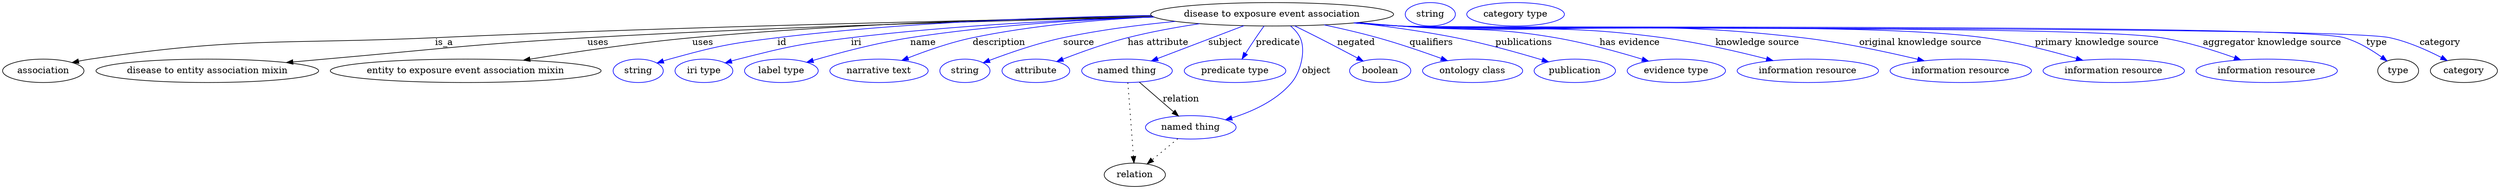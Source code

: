digraph {
	graph [bb="0,0,3828.7,283"];
	node [label="\N"];
	"disease to exposure event association"	[height=0.5,
		label="disease to exposure event association",
		pos="1947.4,265",
		width=5.1815];
	association	[height=0.5,
		pos="62.394,178",
		width=1.7332];
	"disease to exposure event association" -> association	[label=is_a,
		lp="676.39,221.5",
		pos="e,106.48,190.8 1765.4,261.05 1516.3,256.56 1055.3,246.6 662.39,229 427.06,218.46 366.36,230.89 133.39,196 127.91,195.18 122.23,194.14 \
116.57,192.99"];
	"disease to entity association mixin"	[height=0.5,
		pos="313.39,178",
		width=4.7482];
	"disease to exposure event association" -> "disease to entity association mixin"	[label=uses,
		lp="911.89,221.5",
		pos="e,434.89,190.68 1766.2,260.65 1556.5,256.15 1200.7,246.6 895.39,229 716.42,218.68 671.97,211.76 493.39,196 477.73,194.62 461.3,193.12 \
445.01,191.62"];
	"entity to exposure event association mixin"	[height=0.5,
		pos="710.39,178",
		width=5.7773];
	"disease to exposure event association" -> "entity to exposure event association mixin"	[label=uses,
		lp="1072.9,221.5",
		pos="e,798.62,194.34 1762.7,262.35 1582.3,259.42 1300,251.32 1056.4,229 972.43,221.31 877.71,207.24 808.63,195.98"];
	id	[color=blue,
		height=0.5,
		label=string,
		pos="974.39,178",
		width=1.0652];
	"disease to exposure event association" -> id	[color=blue,
		label=id,
		lp="1194.4,221.5",
		pos="e,1003.4,190.01 1761.7,263.28 1607.4,260.8 1382.4,252.85 1187.4,229 1113.2,219.92 1094.5,215.87 1022.4,196 1019.3,195.14 1016.1,\
194.18 1012.9,193.17",
		style=solid];
	iri	[color=blue,
		height=0.5,
		label="iri type",
		pos="1075.4,178",
		width=1.2277];
	"disease to exposure event association" -> iri	[color=blue,
		label=iri,
		lp="1308.4,221.5",
		pos="e,1108.3,190.23 1765.9,260.75 1635.9,256.82 1456.9,248.15 1300.4,229 1223.1,219.54 1203.8,215.26 1128.4,196 1125,195.14 1121.5,194.18 \
1118,193.17",
		style=solid];
	name	[color=blue,
		height=0.5,
		label="label type",
		pos="1194.4,178",
		width=1.5707];
	"disease to exposure event association" -> name	[color=blue,
		label=name,
		lp="1411.4,221.5",
		pos="e,1233.2,191.15 1765.6,260.98 1656.5,257.08 1515.4,248.35 1391.4,229 1340,220.97 1282.4,205.6 1242.8,194.01",
		style=solid];
	description	[color=blue,
		height=0.5,
		label="narrative text",
		pos="1344.4,178",
		width=2.0943];
	"disease to exposure event association" -> description	[color=blue,
		label=description,
		lp="1527.9,221.5",
		pos="e,1379.2,194.05 1765.4,261.04 1680.2,256.89 1577.8,247.92 1487.4,229 1453.4,221.9 1416.5,208.83 1388.7,197.84",
		style=solid];
	source	[color=blue,
		height=0.5,
		label=string,
		pos="1476.4,178",
		width=1.0652];
	"disease to exposure event association" -> source	[color=blue,
		label=source,
		lp="1650.4,221.5",
		pos="e,1504.3,190.43 1798.6,254.06 1744,248.77 1682.1,240.82 1626.4,229 1587.2,220.67 1543.9,205.58 1514,194.15",
		style=solid];
	"has attribute"	[color=blue,
		height=0.5,
		label=attribute,
		pos="1584.4,178",
		width=1.4443];
	"disease to exposure event association" -> "has attribute"	[color=blue,
		label="has attribute",
		lp="1772.4,221.5",
		pos="e,1616.4,192.24 1835.9,250.53 1800.3,245.14 1760.9,238.02 1725.4,229 1691.2,220.31 1653.5,206.75 1625.7,195.94",
		style=solid];
	subject	[color=blue,
		height=0.5,
		label="named thing",
		pos="1724.4,178",
		width=1.9318];
	"disease to exposure event association" -> subject	[color=blue,
		label=subject,
		lp="1875.4,221.5",
		pos="e,1761.9,193.29 1903.9,247.41 1865.8,232.89 1810.6,211.85 1771.5,196.94",
		style=solid];
	predicate	[color=blue,
		height=0.5,
		label="predicate type",
		pos="1890.4,178",
		width=2.1665];
	"disease to exposure event association" -> predicate	[color=blue,
		label=predicate,
		lp="1956.4,221.5",
		pos="e,1901.1,196.27 1935,247.03 1930.9,241.34 1926.4,234.94 1922.4,229 1917.1,221.19 1911.5,212.57 1906.5,204.72",
		style=solid];
	object	[color=blue,
		height=0.5,
		label="named thing",
		pos="1822.4,91",
		width=1.9318];
	"disease to exposure event association" -> object	[color=blue,
		label=object,
		lp="2015.4,178",
		pos="e,1875.7,102.61 1975.7,246.98 1981.6,241.98 1987.1,235.95 1990.4,229 1999.4,210.13 1991.7,177.12 1977.4,160 1954.2,132.22 1917.4,\
115.43 1885.5,105.49",
		style=solid];
	negated	[color=blue,
		height=0.5,
		label=boolean,
		pos="2113.4,178",
		width=1.2999];
	"disease to exposure event association" -> negated	[color=blue,
		label=negated,
		lp="2076.4,221.5",
		pos="e,2087.3,192.98 1981.8,247.27 1993.4,241.54 2006.5,235.05 2018.4,229 2038.3,218.84 2060.5,207.21 2078.4,197.73",
		style=solid];
	qualifiers	[color=blue,
		height=0.5,
		label="ontology class",
		pos="2254.4,178",
		width=2.1304];
	"disease to exposure event association" -> qualifiers	[color=blue,
		label=qualifiers,
		lp="2191.9,221.5",
		pos="e,2216,193.64 2027.4,248.7 2053.7,243.14 2082.9,236.39 2109.4,229 2142.2,219.84 2178.4,207.35 2206.5,197.14",
		style=solid];
	publications	[color=blue,
		height=0.5,
		label=publication,
		pos="2411.4,178",
		width=1.7332];
	"disease to exposure event association" -> publications	[color=blue,
		label=publications,
		lp="2334.4,221.5",
		pos="e,2371.3,191.81 2076.5,251.95 2124.7,246.41 2179.8,238.84 2229.4,229 2274.6,220.03 2325.2,205.8 2361.5,194.82",
		style=solid];
	"has evidence"	[color=blue,
		height=0.5,
		label="evidence type",
		pos="2567.4,178",
		width=2.0943];
	"disease to exposure event association" -> "has evidence"	[color=blue,
		label="has evidence",
		lp="2495.9,221.5",
		pos="e,2524.9,192.94 2080,252.3 2101.2,250.48 2122.9,248.66 2143.4,247 2249.6,238.4 2277.4,246.98 2382.4,229 2427.8,221.22 2478.2,207.23 \
2514.9,196.02",
		style=solid];
	"knowledge source"	[color=blue,
		height=0.5,
		label="information resource",
		pos="2769.4,178",
		width=3.015];
	"disease to exposure event association" -> "knowledge source"	[color=blue,
		label="knowledge source",
		lp="2691.9,221.5",
		pos="e,2715.8,193.81 2076.8,252.01 2099,250.17 2121.8,248.42 2143.4,247 2322.3,235.25 2368.7,252.7 2546.4,229 2600.9,221.73 2661.7,207.69 \
2706,196.33",
		style=solid];
	"original knowledge source"	[color=blue,
		height=0.5,
		label="information resource",
		pos="3004.4,178",
		width=3.015];
	"disease to exposure event association" -> "original knowledge source"	[color=blue,
		label="original knowledge source",
		lp="2942.4,221.5",
		pos="e,2948.1,193.41 2075.2,251.85 2097.9,250 2121.3,248.28 2143.4,247 2417.3,231.14 2487.9,260.65 2760.4,229 2821.3,221.93 2889.5,207.36 \
2938.3,195.76",
		style=solid];
	"primary knowledge source"	[color=blue,
		height=0.5,
		label="information resource",
		pos="3239.4,178",
		width=3.015];
	"disease to exposure event association" -> "primary knowledge source"	[color=blue,
		label="primary knowledge source",
		lp="3213.4,221.5",
		pos="e,3191.7,194.21 2074.1,251.77 2097.1,249.9 2121,248.2 2143.4,247 2342.5,236.38 2842.8,255.46 3040.4,229 3088.9,222.51 3142.6,208.59 \
3182,197.08",
		style=solid];
	"aggregator knowledge source"	[color=blue,
		height=0.5,
		label="information resource",
		pos="3474.4,178",
		width=3.015];
	"disease to exposure event association" -> "aggregator knowledge source"	[color=blue,
		label="aggregator knowledge source",
		lp="3482.9,221.5",
		pos="e,3434.5,194.79 2073.6,251.73 2096.8,249.85 2120.8,248.15 2143.4,247 2273.1,240.38 3184.1,249.36 3312.4,229 3351.1,222.85 3393.4,\
209.56 3425.1,198.23",
		style=solid];
	type	[height=0.5,
		pos="3676.4,178",
		width=0.86659];
	"disease to exposure event association" -> type	[color=blue,
		label=type,
		lp="3643.4,221.5",
		pos="e,3659.2,193.11 2073.3,251.69 2096.6,249.81 2120.7,248.12 2143.4,247 2223.9,243.02 3515.9,251.05 3593.4,229 3614.4,223.02 3635.5,\
210.23 3651.1,199.08",
		style=solid];
	category	[height=0.5,
		pos="3777.4,178",
		width=1.4263];
	"disease to exposure event association" -> category	[color=blue,
		label=category,
		lp="3740.9,221.5",
		pos="e,3751.7,193.86 2073.3,251.68 2096.6,249.8 2120.7,248.12 2143.4,247 2227.7,242.85 3580.8,246.82 3663.4,229 3691.3,222.98 3720.8,\
209.85 3742.8,198.56",
		style=solid];
	subject -> object	[label=relation,
		lp="1807.4,134.5",
		pos="e,1803.6,108.34 1743.3,160.61 1758.2,147.68 1779.2,129.47 1795.8,115.07"];
	relation	[height=0.5,
		pos="1736.4,18",
		width=1.2999];
	subject -> relation	[pos="e,1735.1,36.188 1725.7,159.79 1727.8,132.48 1731.8,78.994 1734.3,46.38",
		style=dotted];
	object -> relation	[pos="e,1755.3,34.647 1802.4,73.533 1790.8,63.922 1776,51.669 1763.3,41.213",
		style=dotted];
	association_type	[color=blue,
		height=0.5,
		label=string,
		pos="2190.4,265",
		width=1.0652];
	association_category	[color=blue,
		height=0.5,
		label="category type",
		pos="2321.4,265",
		width=2.0762];
}
